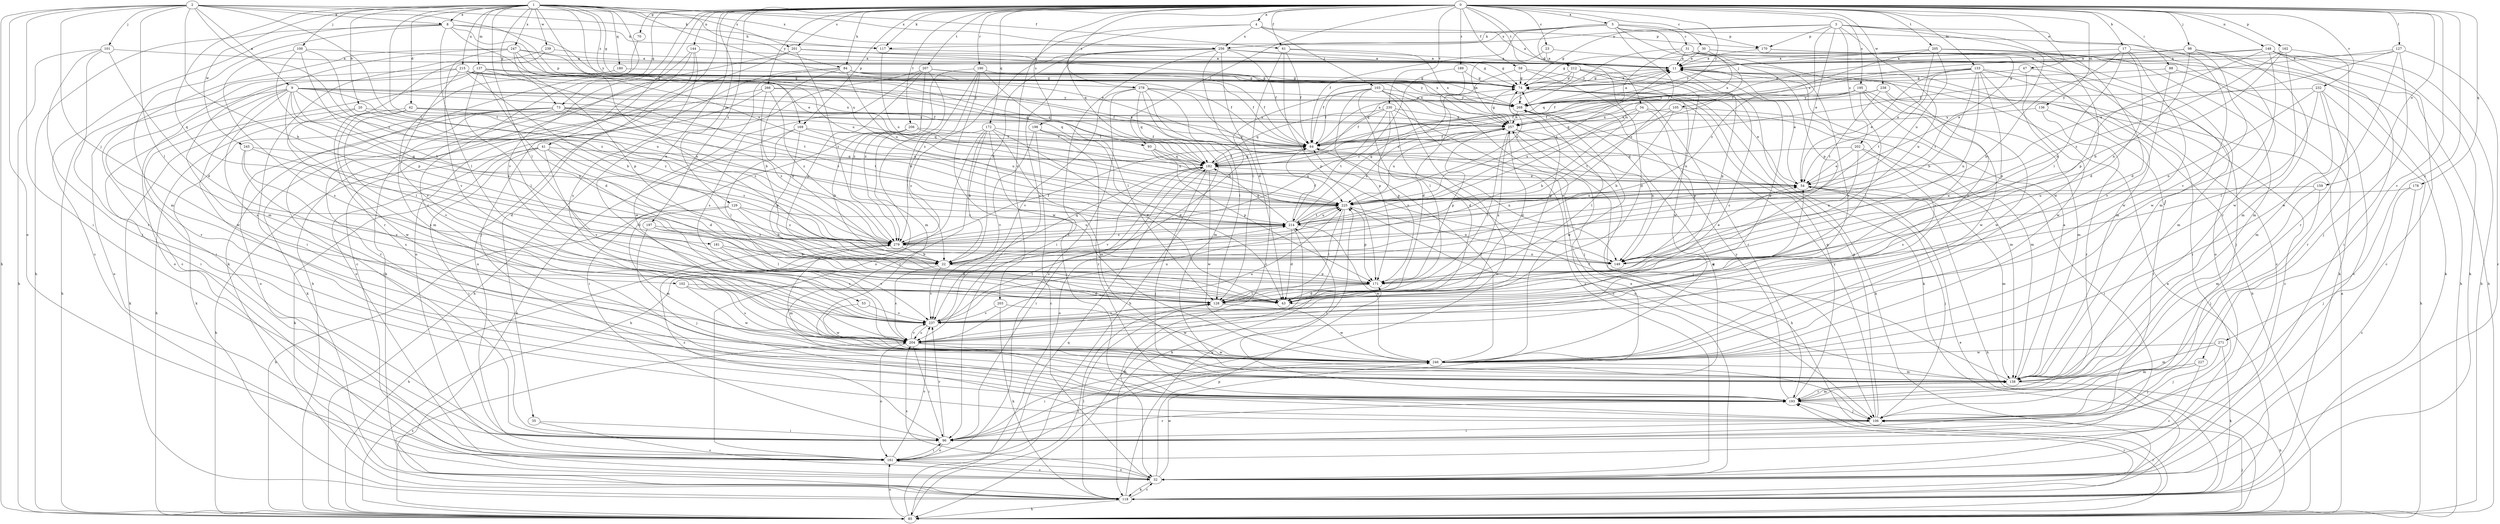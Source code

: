 strict digraph  {
0;
1;
2;
3;
4;
5;
8;
9;
11;
17;
20;
22;
23;
30;
31;
32;
34;
35;
41;
42;
43;
47;
53;
54;
59;
61;
64;
70;
73;
74;
84;
85;
88;
93;
96;
98;
100;
101;
102;
103;
105;
106;
117;
118;
127;
128;
129;
133;
136;
137;
138;
144;
148;
149;
159;
161;
162;
169;
170;
171;
172;
178;
180;
181;
182;
189;
190;
193;
195;
197;
198;
201;
202;
203;
204;
205;
206;
207;
212;
214;
215;
225;
227;
230;
232;
237;
238;
239;
245;
246;
247;
256;
257;
266;
268;
271;
278;
279;
0 -> 4  [label=a];
0 -> 5  [label=a];
0 -> 17  [label=b];
0 -> 23  [label=c];
0 -> 30  [label=c];
0 -> 34  [label=d];
0 -> 35  [label=d];
0 -> 41  [label=d];
0 -> 47  [label=e];
0 -> 53  [label=e];
0 -> 59  [label=f];
0 -> 61  [label=f];
0 -> 70  [label=g];
0 -> 73  [label=g];
0 -> 84  [label=h];
0 -> 88  [label=i];
0 -> 93  [label=i];
0 -> 98  [label=j];
0 -> 117  [label=k];
0 -> 127  [label=l];
0 -> 129  [label=m];
0 -> 133  [label=m];
0 -> 136  [label=m];
0 -> 144  [label=n];
0 -> 148  [label=n];
0 -> 159  [label=o];
0 -> 162  [label=p];
0 -> 169  [label=p];
0 -> 172  [label=q];
0 -> 178  [label=q];
0 -> 189  [label=r];
0 -> 190  [label=r];
0 -> 195  [label=s];
0 -> 197  [label=s];
0 -> 198  [label=s];
0 -> 201  [label=s];
0 -> 205  [label=t];
0 -> 206  [label=t];
0 -> 207  [label=t];
0 -> 212  [label=t];
0 -> 227  [label=v];
0 -> 230  [label=v];
0 -> 232  [label=v];
0 -> 237  [label=v];
0 -> 238  [label=w];
0 -> 266  [label=y];
0 -> 268  [label=y];
0 -> 271  [label=z];
0 -> 278  [label=z];
1 -> 8  [label=a];
1 -> 20  [label=b];
1 -> 42  [label=d];
1 -> 54  [label=e];
1 -> 61  [label=f];
1 -> 73  [label=g];
1 -> 74  [label=g];
1 -> 84  [label=h];
1 -> 93  [label=i];
1 -> 100  [label=j];
1 -> 128  [label=l];
1 -> 137  [label=m];
1 -> 180  [label=q];
1 -> 181  [label=q];
1 -> 193  [label=r];
1 -> 201  [label=s];
1 -> 214  [label=t];
1 -> 215  [label=u];
1 -> 225  [label=u];
1 -> 239  [label=w];
1 -> 245  [label=w];
1 -> 247  [label=x];
1 -> 256  [label=x];
1 -> 278  [label=z];
2 -> 8  [label=a];
2 -> 9  [label=a];
2 -> 22  [label=b];
2 -> 85  [label=h];
2 -> 96  [label=i];
2 -> 101  [label=j];
2 -> 102  [label=j];
2 -> 117  [label=k];
2 -> 128  [label=l];
2 -> 161  [label=o];
2 -> 169  [label=p];
2 -> 214  [label=t];
2 -> 256  [label=x];
2 -> 279  [label=z];
3 -> 54  [label=e];
3 -> 74  [label=g];
3 -> 128  [label=l];
3 -> 138  [label=m];
3 -> 149  [label=n];
3 -> 170  [label=p];
3 -> 202  [label=s];
3 -> 246  [label=w];
3 -> 256  [label=x];
3 -> 279  [label=z];
4 -> 11  [label=a];
4 -> 103  [label=j];
4 -> 170  [label=p];
4 -> 182  [label=q];
4 -> 203  [label=s];
4 -> 256  [label=x];
5 -> 31  [label=c];
5 -> 64  [label=f];
5 -> 105  [label=j];
5 -> 117  [label=k];
5 -> 170  [label=p];
5 -> 171  [label=p];
5 -> 193  [label=r];
5 -> 225  [label=u];
5 -> 256  [label=x];
5 -> 279  [label=z];
8 -> 32  [label=c];
8 -> 54  [label=e];
8 -> 85  [label=h];
8 -> 117  [label=k];
8 -> 128  [label=l];
8 -> 138  [label=m];
8 -> 225  [label=u];
8 -> 268  [label=y];
9 -> 22  [label=b];
9 -> 64  [label=f];
9 -> 96  [label=i];
9 -> 128  [label=l];
9 -> 149  [label=n];
9 -> 161  [label=o];
9 -> 182  [label=q];
9 -> 204  [label=s];
9 -> 225  [label=u];
9 -> 246  [label=w];
9 -> 257  [label=x];
9 -> 268  [label=y];
9 -> 279  [label=z];
11 -> 74  [label=g];
11 -> 85  [label=h];
11 -> 171  [label=p];
17 -> 11  [label=a];
17 -> 22  [label=b];
17 -> 43  [label=d];
17 -> 118  [label=k];
17 -> 149  [label=n];
17 -> 246  [label=w];
20 -> 118  [label=k];
20 -> 204  [label=s];
20 -> 257  [label=x];
20 -> 279  [label=z];
22 -> 171  [label=p];
22 -> 182  [label=q];
22 -> 204  [label=s];
22 -> 237  [label=v];
23 -> 11  [label=a];
23 -> 204  [label=s];
23 -> 257  [label=x];
30 -> 11  [label=a];
30 -> 54  [label=e];
30 -> 74  [label=g];
30 -> 85  [label=h];
30 -> 257  [label=x];
31 -> 11  [label=a];
31 -> 32  [label=c];
31 -> 138  [label=m];
31 -> 182  [label=q];
31 -> 204  [label=s];
31 -> 268  [label=y];
32 -> 118  [label=k];
32 -> 161  [label=o];
32 -> 171  [label=p];
32 -> 204  [label=s];
32 -> 246  [label=w];
34 -> 22  [label=b];
34 -> 138  [label=m];
34 -> 171  [label=p];
34 -> 225  [label=u];
34 -> 257  [label=x];
35 -> 32  [label=c];
35 -> 96  [label=i];
41 -> 43  [label=d];
41 -> 85  [label=h];
41 -> 96  [label=i];
41 -> 118  [label=k];
41 -> 182  [label=q];
41 -> 237  [label=v];
41 -> 279  [label=z];
42 -> 85  [label=h];
42 -> 182  [label=q];
42 -> 214  [label=t];
42 -> 237  [label=v];
42 -> 246  [label=w];
42 -> 257  [label=x];
43 -> 74  [label=g];
47 -> 74  [label=g];
47 -> 138  [label=m];
47 -> 214  [label=t];
53 -> 237  [label=v];
53 -> 246  [label=w];
54 -> 11  [label=a];
54 -> 85  [label=h];
54 -> 106  [label=j];
54 -> 138  [label=m];
54 -> 225  [label=u];
59 -> 43  [label=d];
59 -> 74  [label=g];
59 -> 182  [label=q];
59 -> 246  [label=w];
61 -> 11  [label=a];
61 -> 32  [label=c];
61 -> 64  [label=f];
61 -> 171  [label=p];
61 -> 257  [label=x];
64 -> 11  [label=a];
64 -> 149  [label=n];
64 -> 182  [label=q];
70 -> 118  [label=k];
73 -> 96  [label=i];
73 -> 118  [label=k];
73 -> 161  [label=o];
73 -> 193  [label=r];
73 -> 214  [label=t];
73 -> 225  [label=u];
73 -> 257  [label=x];
73 -> 279  [label=z];
74 -> 11  [label=a];
74 -> 54  [label=e];
74 -> 118  [label=k];
74 -> 193  [label=r];
74 -> 268  [label=y];
84 -> 22  [label=b];
84 -> 64  [label=f];
84 -> 74  [label=g];
84 -> 161  [label=o];
84 -> 225  [label=u];
84 -> 246  [label=w];
84 -> 268  [label=y];
85 -> 11  [label=a];
85 -> 106  [label=j];
85 -> 128  [label=l];
85 -> 161  [label=o];
85 -> 182  [label=q];
85 -> 193  [label=r];
85 -> 204  [label=s];
88 -> 32  [label=c];
88 -> 74  [label=g];
88 -> 237  [label=v];
93 -> 149  [label=n];
93 -> 171  [label=p];
93 -> 182  [label=q];
93 -> 225  [label=u];
96 -> 74  [label=g];
96 -> 161  [label=o];
96 -> 193  [label=r];
96 -> 237  [label=v];
96 -> 257  [label=x];
96 -> 279  [label=z];
98 -> 11  [label=a];
98 -> 64  [label=f];
98 -> 85  [label=h];
98 -> 138  [label=m];
98 -> 149  [label=n];
98 -> 237  [label=v];
100 -> 11  [label=a];
100 -> 22  [label=b];
100 -> 171  [label=p];
100 -> 204  [label=s];
100 -> 279  [label=z];
101 -> 11  [label=a];
101 -> 43  [label=d];
101 -> 85  [label=h];
101 -> 106  [label=j];
101 -> 193  [label=r];
102 -> 43  [label=d];
102 -> 204  [label=s];
102 -> 246  [label=w];
103 -> 22  [label=b];
103 -> 32  [label=c];
103 -> 43  [label=d];
103 -> 64  [label=f];
103 -> 106  [label=j];
103 -> 161  [label=o];
103 -> 171  [label=p];
103 -> 268  [label=y];
105 -> 22  [label=b];
105 -> 138  [label=m];
105 -> 214  [label=t];
105 -> 257  [label=x];
106 -> 74  [label=g];
106 -> 96  [label=i];
106 -> 268  [label=y];
117 -> 11  [label=a];
117 -> 225  [label=u];
118 -> 11  [label=a];
118 -> 32  [label=c];
118 -> 54  [label=e];
118 -> 85  [label=h];
118 -> 128  [label=l];
118 -> 193  [label=r];
118 -> 225  [label=u];
127 -> 11  [label=a];
127 -> 32  [label=c];
127 -> 54  [label=e];
127 -> 64  [label=f];
127 -> 106  [label=j];
127 -> 246  [label=w];
128 -> 237  [label=v];
128 -> 246  [label=w];
128 -> 257  [label=x];
129 -> 22  [label=b];
129 -> 85  [label=h];
129 -> 138  [label=m];
129 -> 214  [label=t];
129 -> 279  [label=z];
133 -> 22  [label=b];
133 -> 54  [label=e];
133 -> 64  [label=f];
133 -> 74  [label=g];
133 -> 96  [label=i];
133 -> 106  [label=j];
133 -> 149  [label=n];
133 -> 171  [label=p];
133 -> 214  [label=t];
133 -> 246  [label=w];
136 -> 96  [label=i];
136 -> 193  [label=r];
136 -> 257  [label=x];
137 -> 43  [label=d];
137 -> 74  [label=g];
137 -> 96  [label=i];
137 -> 128  [label=l];
137 -> 161  [label=o];
137 -> 182  [label=q];
137 -> 214  [label=t];
137 -> 268  [label=y];
138 -> 11  [label=a];
138 -> 64  [label=f];
138 -> 85  [label=h];
138 -> 193  [label=r];
138 -> 225  [label=u];
144 -> 11  [label=a];
144 -> 106  [label=j];
144 -> 118  [label=k];
144 -> 161  [label=o];
144 -> 204  [label=s];
148 -> 11  [label=a];
148 -> 32  [label=c];
148 -> 85  [label=h];
148 -> 96  [label=i];
148 -> 118  [label=k];
148 -> 171  [label=p];
148 -> 246  [label=w];
148 -> 257  [label=x];
149 -> 54  [label=e];
159 -> 106  [label=j];
159 -> 138  [label=m];
159 -> 225  [label=u];
161 -> 32  [label=c];
161 -> 96  [label=i];
161 -> 237  [label=v];
162 -> 11  [label=a];
162 -> 22  [label=b];
162 -> 193  [label=r];
162 -> 246  [label=w];
162 -> 279  [label=z];
169 -> 64  [label=f];
169 -> 118  [label=k];
169 -> 128  [label=l];
169 -> 171  [label=p];
169 -> 225  [label=u];
170 -> 11  [label=a];
170 -> 118  [label=k];
170 -> 161  [label=o];
171 -> 43  [label=d];
171 -> 128  [label=l];
172 -> 22  [label=b];
172 -> 43  [label=d];
172 -> 64  [label=f];
172 -> 85  [label=h];
172 -> 106  [label=j];
172 -> 138  [label=m];
172 -> 193  [label=r];
172 -> 279  [label=z];
178 -> 32  [label=c];
178 -> 106  [label=j];
178 -> 225  [label=u];
180 -> 74  [label=g];
180 -> 138  [label=m];
181 -> 22  [label=b];
181 -> 43  [label=d];
181 -> 237  [label=v];
182 -> 54  [label=e];
182 -> 64  [label=f];
182 -> 96  [label=i];
182 -> 106  [label=j];
182 -> 161  [label=o];
182 -> 237  [label=v];
182 -> 246  [label=w];
182 -> 257  [label=x];
189 -> 74  [label=g];
189 -> 128  [label=l];
189 -> 279  [label=z];
190 -> 22  [label=b];
190 -> 74  [label=g];
190 -> 128  [label=l];
190 -> 161  [label=o];
190 -> 246  [label=w];
190 -> 279  [label=z];
193 -> 74  [label=g];
193 -> 106  [label=j];
193 -> 138  [label=m];
193 -> 214  [label=t];
193 -> 268  [label=y];
195 -> 64  [label=f];
195 -> 128  [label=l];
195 -> 138  [label=m];
195 -> 182  [label=q];
195 -> 237  [label=v];
195 -> 246  [label=w];
195 -> 268  [label=y];
197 -> 106  [label=j];
197 -> 128  [label=l];
197 -> 204  [label=s];
197 -> 279  [label=z];
198 -> 32  [label=c];
198 -> 43  [label=d];
198 -> 64  [label=f];
198 -> 193  [label=r];
198 -> 237  [label=v];
201 -> 11  [label=a];
201 -> 32  [label=c];
201 -> 74  [label=g];
201 -> 85  [label=h];
201 -> 257  [label=x];
201 -> 279  [label=z];
202 -> 54  [label=e];
202 -> 96  [label=i];
202 -> 149  [label=n];
202 -> 182  [label=q];
202 -> 204  [label=s];
203 -> 118  [label=k];
203 -> 237  [label=v];
203 -> 246  [label=w];
204 -> 54  [label=e];
204 -> 96  [label=i];
204 -> 161  [label=o];
204 -> 193  [label=r];
204 -> 225  [label=u];
204 -> 237  [label=v];
204 -> 246  [label=w];
205 -> 11  [label=a];
205 -> 43  [label=d];
205 -> 54  [label=e];
205 -> 64  [label=f];
205 -> 138  [label=m];
205 -> 225  [label=u];
205 -> 268  [label=y];
206 -> 22  [label=b];
206 -> 64  [label=f];
206 -> 96  [label=i];
206 -> 225  [label=u];
207 -> 64  [label=f];
207 -> 74  [label=g];
207 -> 85  [label=h];
207 -> 138  [label=m];
207 -> 171  [label=p];
207 -> 204  [label=s];
207 -> 279  [label=z];
212 -> 64  [label=f];
212 -> 74  [label=g];
212 -> 118  [label=k];
212 -> 149  [label=n];
212 -> 204  [label=s];
212 -> 225  [label=u];
214 -> 43  [label=d];
214 -> 64  [label=f];
214 -> 74  [label=g];
214 -> 85  [label=h];
214 -> 182  [label=q];
214 -> 225  [label=u];
214 -> 246  [label=w];
214 -> 257  [label=x];
214 -> 279  [label=z];
215 -> 22  [label=b];
215 -> 64  [label=f];
215 -> 74  [label=g];
215 -> 85  [label=h];
215 -> 182  [label=q];
215 -> 193  [label=r];
215 -> 237  [label=v];
215 -> 257  [label=x];
225 -> 11  [label=a];
225 -> 54  [label=e];
225 -> 118  [label=k];
225 -> 128  [label=l];
225 -> 149  [label=n];
225 -> 171  [label=p];
225 -> 214  [label=t];
227 -> 32  [label=c];
227 -> 106  [label=j];
227 -> 138  [label=m];
230 -> 32  [label=c];
230 -> 43  [label=d];
230 -> 64  [label=f];
230 -> 171  [label=p];
230 -> 182  [label=q];
230 -> 214  [label=t];
230 -> 257  [label=x];
232 -> 85  [label=h];
232 -> 128  [label=l];
232 -> 138  [label=m];
232 -> 149  [label=n];
232 -> 193  [label=r];
232 -> 268  [label=y];
237 -> 11  [label=a];
237 -> 204  [label=s];
237 -> 214  [label=t];
237 -> 225  [label=u];
238 -> 32  [label=c];
238 -> 64  [label=f];
238 -> 214  [label=t];
238 -> 246  [label=w];
238 -> 268  [label=y];
239 -> 11  [label=a];
239 -> 96  [label=i];
239 -> 193  [label=r];
245 -> 43  [label=d];
245 -> 182  [label=q];
245 -> 204  [label=s];
245 -> 237  [label=v];
246 -> 64  [label=f];
246 -> 96  [label=i];
246 -> 138  [label=m];
247 -> 11  [label=a];
247 -> 32  [label=c];
247 -> 54  [label=e];
247 -> 138  [label=m];
247 -> 149  [label=n];
247 -> 171  [label=p];
247 -> 225  [label=u];
247 -> 237  [label=v];
256 -> 11  [label=a];
256 -> 22  [label=b];
256 -> 43  [label=d];
256 -> 64  [label=f];
256 -> 74  [label=g];
256 -> 96  [label=i];
256 -> 128  [label=l];
256 -> 204  [label=s];
256 -> 279  [label=z];
257 -> 43  [label=d];
257 -> 64  [label=f];
257 -> 74  [label=g];
257 -> 85  [label=h];
257 -> 106  [label=j];
257 -> 128  [label=l];
257 -> 149  [label=n];
257 -> 171  [label=p];
257 -> 225  [label=u];
266 -> 64  [label=f];
266 -> 118  [label=k];
266 -> 149  [label=n];
266 -> 161  [label=o];
266 -> 268  [label=y];
266 -> 279  [label=z];
268 -> 11  [label=a];
268 -> 128  [label=l];
268 -> 246  [label=w];
268 -> 257  [label=x];
271 -> 106  [label=j];
271 -> 118  [label=k];
271 -> 138  [label=m];
271 -> 246  [label=w];
278 -> 54  [label=e];
278 -> 85  [label=h];
278 -> 128  [label=l];
278 -> 138  [label=m];
278 -> 161  [label=o];
278 -> 182  [label=q];
278 -> 237  [label=v];
278 -> 268  [label=y];
279 -> 22  [label=b];
279 -> 64  [label=f];
279 -> 85  [label=h];
279 -> 138  [label=m];
279 -> 149  [label=n];
279 -> 214  [label=t];
279 -> 225  [label=u];
}
